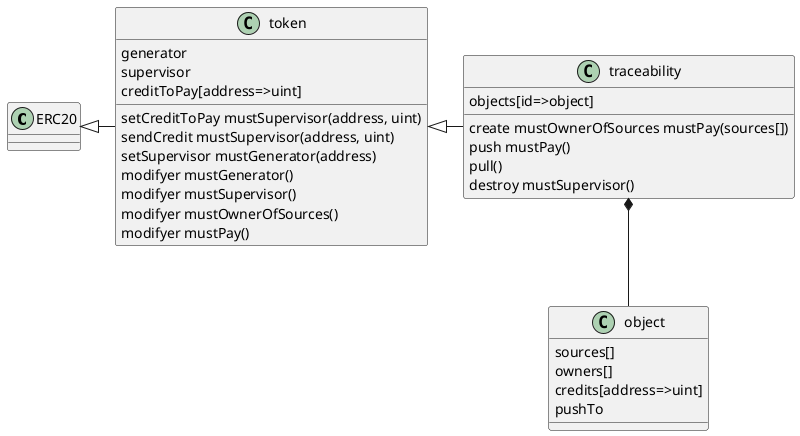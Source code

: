 @startuml
class ERC20
class "token" as token {
	generator
	supervisor
	creditToPay[address=>uint]
	setCreditToPay mustSupervisor(address, uint)
	sendCredit mustSupervisor(address, uint)
	setSupervisor mustGenerator(address)
	modifyer mustGenerator()
	modifyer mustSupervisor()
	modifyer mustOwnerOfSources()
	modifyer mustPay()
}
class "traceability" as trace {
	objects[id=>object]
	create mustOwnerOfSources mustPay(sources[])
	push mustPay()
	pull()
	destroy mustSupervisor()
}
class "object" as object {
	sources[]
	owners[]
	credits[address=>uint]
	pushTo
}

ERC20 <|- token
token <|- trace
trace *-- object
@enduml